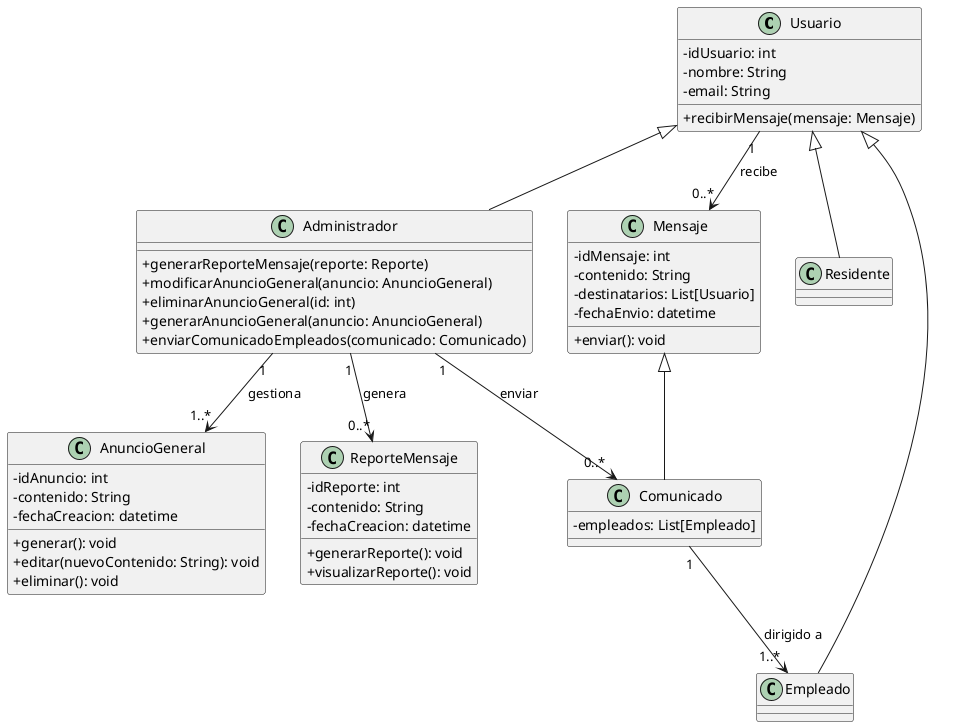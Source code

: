 @startuml
' Encapsulación
skinparam classAttributeIconSize 0

class Usuario {
    - idUsuario: int
    - nombre: String
    - email: String
    + recibirMensaje(mensaje: Mensaje)
}

class Administrador {
    + generarReporteMensaje(reporte: Reporte)
    + modificarAnuncioGeneral(anuncio: AnuncioGeneral)
    + eliminarAnuncioGeneral(id: int)
    + generarAnuncioGeneral(anuncio: AnuncioGeneral)
    + enviarComunicadoEmpleados(comunicado: Comunicado)
}

class Empleado {
    
}

class Residente {
}

class ReporteMensaje {
    - idReporte: int
    - contenido: String
    - fechaCreacion: datetime
    + generarReporte(): void
    + visualizarReporte(): void
}


class Comunicado {
    - empleados: List[Empleado]
}

class Mensaje{
    - idMensaje: int
    - contenido: String
    - destinatarios: List[Usuario]
    - fechaEnvio: datetime
    + enviar(): void
}

class AnuncioGeneral{
    - idAnuncio: int
    - contenido: String
    - fechaCreacion: datetime
    + generar(): void
    + editar(nuevoContenido: String): void
    + eliminar(): void
}


Usuario <|-- Empleado
Usuario <|-- Administrador
Usuario <|-- Residente

Administrador "1" --> "0..*" Comunicado: "enviar"
Administrador "1"--> "0..*" ReporteMensaje: "genera"
Administrador "1" --> "1..*" AnuncioGeneral: "gestiona"

Comunicado "1" --> "1..*" Empleado: "dirigido a"
Usuario "1" --> "0..*" Mensaje: "recibe"

Mensaje <|-- Comunicado

@enduml
